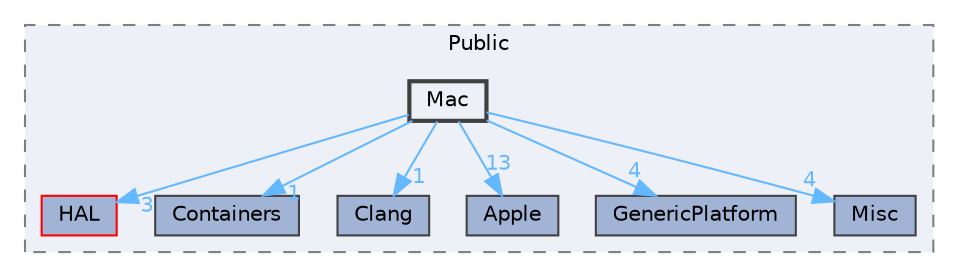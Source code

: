 digraph "Mac"
{
 // INTERACTIVE_SVG=YES
 // LATEX_PDF_SIZE
  bgcolor="transparent";
  edge [fontname=Helvetica,fontsize=10,labelfontname=Helvetica,labelfontsize=10];
  node [fontname=Helvetica,fontsize=10,shape=box,height=0.2,width=0.4];
  compound=true
  subgraph clusterdir_ba49309ee78fabe0452662bc1a7ef37d {
    graph [ bgcolor="#edf0f7", pencolor="grey50", label="Public", fontname=Helvetica,fontsize=10 style="filled,dashed", URL="dir_ba49309ee78fabe0452662bc1a7ef37d.html",tooltip=""]
  dir_06b681a867cd45e91f64ca04156625cf [label="HAL", fillcolor="#a2b4d6", color="red", style="filled", URL="dir_06b681a867cd45e91f64ca04156625cf.html",tooltip=""];
  dir_d6d4edf6ba84739b62e6fae684879a69 [label="Containers", fillcolor="#a2b4d6", color="grey25", style="filled", URL="dir_d6d4edf6ba84739b62e6fae684879a69.html",tooltip=""];
  dir_078daea5ffa65da1641e1882ed4f00b6 [label="Clang", fillcolor="#a2b4d6", color="grey25", style="filled", URL="dir_078daea5ffa65da1641e1882ed4f00b6.html",tooltip=""];
  dir_16ab40f4c616a408a6a8415136e530c5 [label="Apple", fillcolor="#a2b4d6", color="grey25", style="filled", URL="dir_16ab40f4c616a408a6a8415136e530c5.html",tooltip=""];
  dir_1c568e3b9220952114991a6a4d431654 [label="GenericPlatform", fillcolor="#a2b4d6", color="grey25", style="filled", URL="dir_1c568e3b9220952114991a6a4d431654.html",tooltip=""];
  dir_8d7b93d547498163f6da7ff79a1b5a4d [label="Misc", fillcolor="#a2b4d6", color="grey25", style="filled", URL="dir_8d7b93d547498163f6da7ff79a1b5a4d.html",tooltip=""];
  dir_2415b8757af48c5b2b2d3d62461e4218 [label="Mac", fillcolor="#edf0f7", color="grey25", style="filled,bold", URL="dir_2415b8757af48c5b2b2d3d62461e4218.html",tooltip=""];
  }
  dir_2415b8757af48c5b2b2d3d62461e4218->dir_06b681a867cd45e91f64ca04156625cf [headlabel="3", labeldistance=1.5 headhref="dir_000594_000461.html" href="dir_000594_000461.html" color="steelblue1" fontcolor="steelblue1"];
  dir_2415b8757af48c5b2b2d3d62461e4218->dir_078daea5ffa65da1641e1882ed4f00b6 [headlabel="1", labeldistance=1.5 headhref="dir_000594_000174.html" href="dir_000594_000174.html" color="steelblue1" fontcolor="steelblue1"];
  dir_2415b8757af48c5b2b2d3d62461e4218->dir_16ab40f4c616a408a6a8415136e530c5 [headlabel="13", labeldistance=1.5 headhref="dir_000594_000050.html" href="dir_000594_000050.html" color="steelblue1" fontcolor="steelblue1"];
  dir_2415b8757af48c5b2b2d3d62461e4218->dir_1c568e3b9220952114991a6a4d431654 [headlabel="4", labeldistance=1.5 headhref="dir_000594_000432.html" href="dir_000594_000432.html" color="steelblue1" fontcolor="steelblue1"];
  dir_2415b8757af48c5b2b2d3d62461e4218->dir_8d7b93d547498163f6da7ff79a1b5a4d [headlabel="4", labeldistance=1.5 headhref="dir_000594_000649.html" href="dir_000594_000649.html" color="steelblue1" fontcolor="steelblue1"];
  dir_2415b8757af48c5b2b2d3d62461e4218->dir_d6d4edf6ba84739b62e6fae684879a69 [headlabel="1", labeldistance=1.5 headhref="dir_000594_000253.html" href="dir_000594_000253.html" color="steelblue1" fontcolor="steelblue1"];
}
